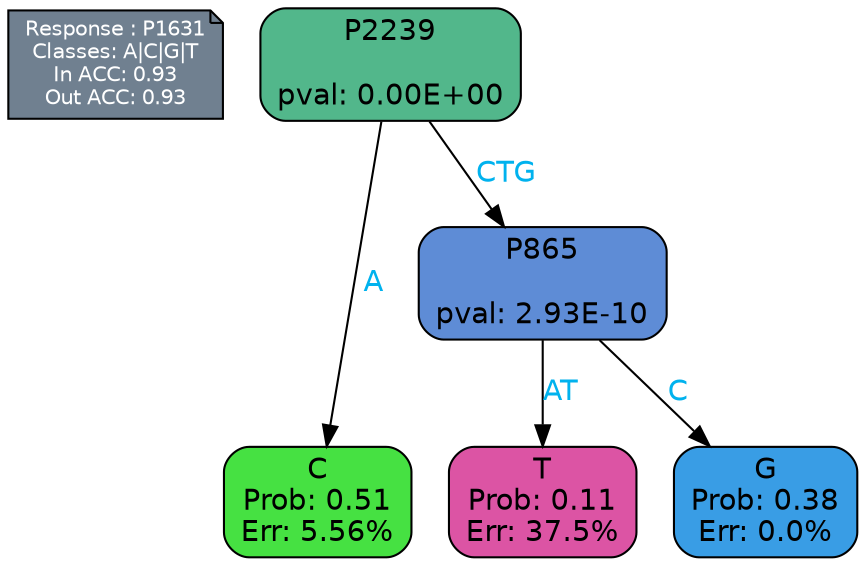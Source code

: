 digraph Tree {
node [shape=box, style="filled, rounded", color="black", fontname=helvetica] ;
graph [ranksep=equally, splines=polylines, bgcolor=transparent, dpi=600] ;
edge [fontname=helvetica] ;
LEGEND [label="Response : P1631
Classes: A|C|G|T
In ACC: 0.93
Out ACC: 0.93
",shape=note,align=left,style=filled,fillcolor="slategray",fontcolor="white",fontsize=10];1 [label="P2239

pval: 0.00E+00", fillcolor="#52b78b"] ;
2 [label="C
Prob: 0.51
Err: 5.56%", fillcolor="#46e142"] ;
3 [label="P865

pval: 2.93E-10", fillcolor="#5e8cd6"] ;
4 [label="T
Prob: 0.11
Err: 37.5%", fillcolor="#dc54a4"] ;
5 [label="G
Prob: 0.38
Err: 0.0%", fillcolor="#399de5"] ;
1 -> 2 [label="A",fontcolor=deepskyblue2] ;
1 -> 3 [label="CTG",fontcolor=deepskyblue2] ;
3 -> 4 [label="AT",fontcolor=deepskyblue2] ;
3 -> 5 [label="C",fontcolor=deepskyblue2] ;
{rank = same; 2;4;5;}{rank = same; LEGEND;1;}}